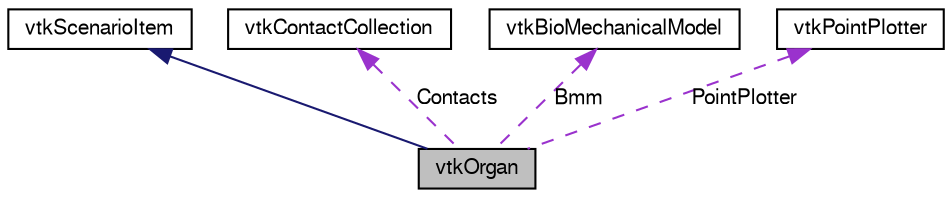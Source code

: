 digraph G
{
  bgcolor="transparent";
  edge [fontname="FreeSans",fontsize="10",labelfontname="FreeSans",labelfontsize="10"];
  node [fontname="FreeSans",fontsize="10",shape=record];
  Node1 [label="vtkOrgan",height=0.2,width=0.4,color="black", fillcolor="grey75", style="filled" fontcolor="black"];
  Node2 -> Node1 [dir=back,color="midnightblue",fontsize="10",style="solid",fontname="FreeSans"];
  Node2 [label="vtkScenarioItem",height=0.2,width=0.4,color="black",URL="$classvtkScenarioItem.html",tooltip="Class vtkScenarioItem, abstract the use of a surgical item."];
  Node3 -> Node1 [dir=back,color="darkorchid3",fontsize="10",style="dashed",label="Contacts",fontname="FreeSans"];
  Node3 [label="vtkContactCollection",height=0.2,width=0.4,color="black",URL="$classvtkContactCollection.html",tooltip="Collection of contact information."];
  Node4 -> Node1 [dir=back,color="darkorchid3",fontsize="10",style="dashed",label="Bmm",fontname="FreeSans"];
  Node4 [label="vtkBioMechanicalModel",height=0.2,width=0.4,color="black",URL="$classvtkBioMechanicalModel.html",tooltip="Generic interface to the Biomechanical Model."];
  Node5 -> Node1 [dir=back,color="darkorchid3",fontsize="10",style="dashed",label="PointPlotter",fontname="FreeSans"];
  Node5 [label="vtkPointPlotter",height=0.2,width=0.4,color="black",URL="$classvtkPointPlotter.html",tooltip="This class performs the display of a vtkPoints array."];
}
